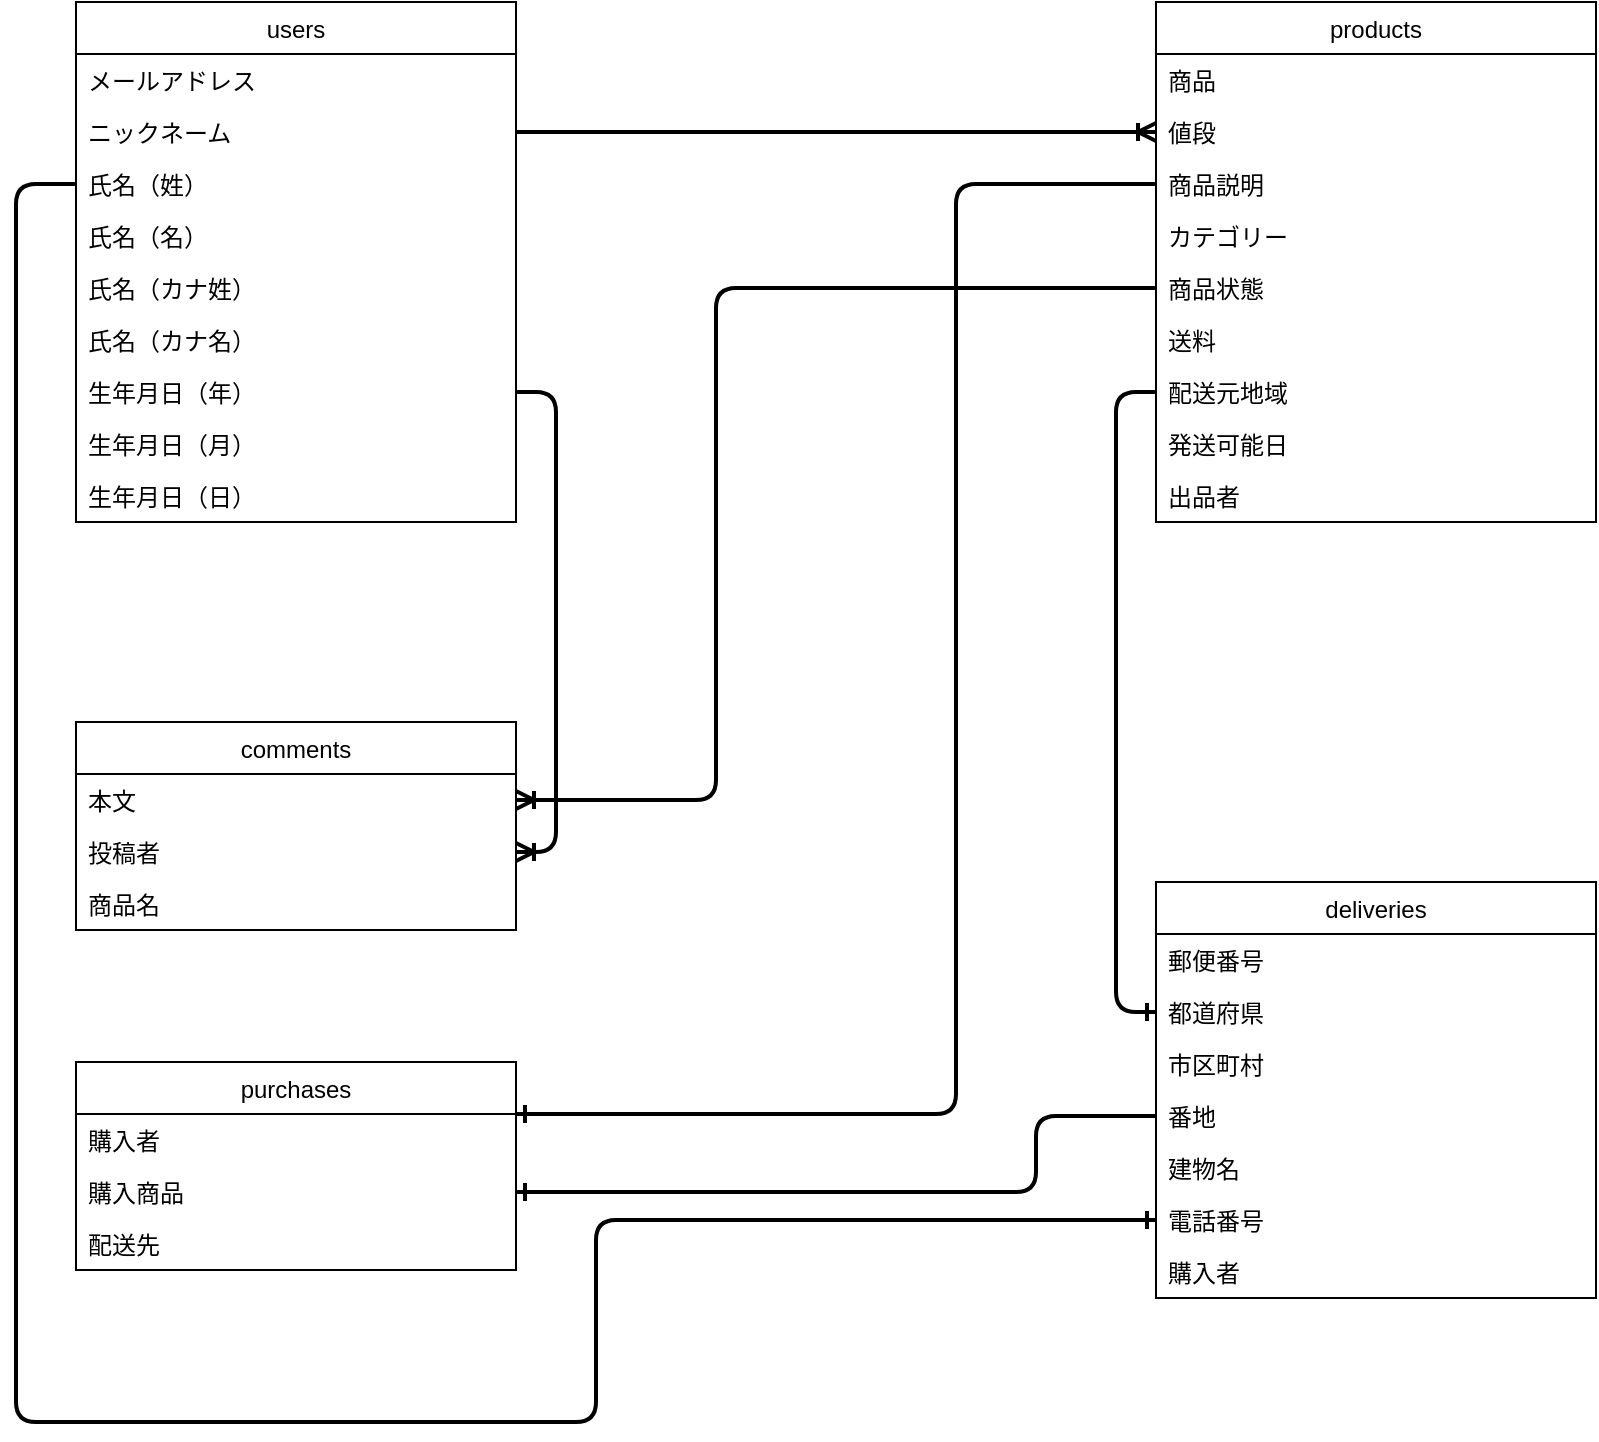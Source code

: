 <mxfile>
    <diagram id="1uCQX6g_U9AqjP53XYt1" name="ページ1">
        <mxGraphModel dx="1186" dy="860" grid="1" gridSize="10" guides="1" tooltips="1" connect="1" arrows="1" fold="1" page="1" pageScale="1" pageWidth="827" pageHeight="1169" math="0" shadow="0">
            <root>
                <mxCell id="0"/>
                <mxCell id="1" parent="0"/>
                <mxCell id="7" value="users" style="swimlane;fontStyle=0;childLayout=stackLayout;horizontal=1;startSize=26;fillColor=none;horizontalStack=0;resizeParent=1;resizeParentMax=0;resizeLast=0;collapsible=1;marginBottom=0;" vertex="1" parent="1">
                    <mxGeometry x="40" y="80" width="220" height="260" as="geometry"/>
                </mxCell>
                <mxCell id="8" value="メールアドレス" style="text;strokeColor=none;fillColor=none;align=left;verticalAlign=top;spacingLeft=4;spacingRight=4;overflow=hidden;rotatable=0;points=[[0,0.5],[1,0.5]];portConstraint=eastwest;" vertex="1" parent="7">
                    <mxGeometry y="26" width="220" height="26" as="geometry"/>
                </mxCell>
                <mxCell id="9" value="ニックネーム&#10;" style="text;strokeColor=none;fillColor=none;align=left;verticalAlign=top;spacingLeft=4;spacingRight=4;overflow=hidden;rotatable=0;points=[[0,0.5],[1,0.5]];portConstraint=eastwest;" vertex="1" parent="7">
                    <mxGeometry y="52" width="220" height="26" as="geometry"/>
                </mxCell>
                <mxCell id="10" value="氏名（姓）" style="text;strokeColor=none;fillColor=none;align=left;verticalAlign=top;spacingLeft=4;spacingRight=4;overflow=hidden;rotatable=0;points=[[0,0.5],[1,0.5]];portConstraint=eastwest;" vertex="1" parent="7">
                    <mxGeometry y="78" width="220" height="26" as="geometry"/>
                </mxCell>
                <mxCell id="11" value="氏名（名）" style="text;strokeColor=none;fillColor=none;align=left;verticalAlign=top;spacingLeft=4;spacingRight=4;overflow=hidden;rotatable=0;points=[[0,0.5],[1,0.5]];portConstraint=eastwest;" vertex="1" parent="7">
                    <mxGeometry y="104" width="220" height="26" as="geometry"/>
                </mxCell>
                <mxCell id="12" value="氏名（カナ姓）" style="text;strokeColor=none;fillColor=none;align=left;verticalAlign=top;spacingLeft=4;spacingRight=4;overflow=hidden;rotatable=0;points=[[0,0.5],[1,0.5]];portConstraint=eastwest;" vertex="1" parent="7">
                    <mxGeometry y="130" width="220" height="26" as="geometry"/>
                </mxCell>
                <mxCell id="13" value="氏名（カナ名）" style="text;strokeColor=none;fillColor=none;align=left;verticalAlign=top;spacingLeft=4;spacingRight=4;overflow=hidden;rotatable=0;points=[[0,0.5],[1,0.5]];portConstraint=eastwest;" vertex="1" parent="7">
                    <mxGeometry y="156" width="220" height="26" as="geometry"/>
                </mxCell>
                <mxCell id="14" value="生年月日（年）" style="text;strokeColor=none;fillColor=none;align=left;verticalAlign=top;spacingLeft=4;spacingRight=4;overflow=hidden;rotatable=0;points=[[0,0.5],[1,0.5]];portConstraint=eastwest;" vertex="1" parent="7">
                    <mxGeometry y="182" width="220" height="26" as="geometry"/>
                </mxCell>
                <mxCell id="15" value="生年月日（月）" style="text;strokeColor=none;fillColor=none;align=left;verticalAlign=top;spacingLeft=4;spacingRight=4;overflow=hidden;rotatable=0;points=[[0,0.5],[1,0.5]];portConstraint=eastwest;" vertex="1" parent="7">
                    <mxGeometry y="208" width="220" height="26" as="geometry"/>
                </mxCell>
                <mxCell id="16" value="生年月日（日）" style="text;strokeColor=none;fillColor=none;align=left;verticalAlign=top;spacingLeft=4;spacingRight=4;overflow=hidden;rotatable=0;points=[[0,0.5],[1,0.5]];portConstraint=eastwest;" vertex="1" parent="7">
                    <mxGeometry y="234" width="220" height="26" as="geometry"/>
                </mxCell>
                <mxCell id="17" value="products" style="swimlane;fontStyle=0;childLayout=stackLayout;horizontal=1;startSize=26;fillColor=none;horizontalStack=0;resizeParent=1;resizeParentMax=0;resizeLast=0;collapsible=1;marginBottom=0;" vertex="1" parent="1">
                    <mxGeometry x="580" y="80" width="220" height="260" as="geometry"/>
                </mxCell>
                <mxCell id="19" value="商品" style="text;strokeColor=none;fillColor=none;align=left;verticalAlign=top;spacingLeft=4;spacingRight=4;overflow=hidden;rotatable=0;points=[[0,0.5],[1,0.5]];portConstraint=eastwest;" vertex="1" parent="17">
                    <mxGeometry y="26" width="220" height="26" as="geometry"/>
                </mxCell>
                <mxCell id="18" value="値段" style="text;strokeColor=none;fillColor=none;align=left;verticalAlign=top;spacingLeft=4;spacingRight=4;overflow=hidden;rotatable=0;points=[[0,0.5],[1,0.5]];portConstraint=eastwest;" vertex="1" parent="17">
                    <mxGeometry y="52" width="220" height="26" as="geometry"/>
                </mxCell>
                <mxCell id="20" value="商品説明" style="text;strokeColor=none;fillColor=none;align=left;verticalAlign=top;spacingLeft=4;spacingRight=4;overflow=hidden;rotatable=0;points=[[0,0.5],[1,0.5]];portConstraint=eastwest;" vertex="1" parent="17">
                    <mxGeometry y="78" width="220" height="26" as="geometry"/>
                </mxCell>
                <mxCell id="21" value="カテゴリー" style="text;strokeColor=none;fillColor=none;align=left;verticalAlign=top;spacingLeft=4;spacingRight=4;overflow=hidden;rotatable=0;points=[[0,0.5],[1,0.5]];portConstraint=eastwest;" vertex="1" parent="17">
                    <mxGeometry y="104" width="220" height="26" as="geometry"/>
                </mxCell>
                <mxCell id="22" value="商品状態" style="text;strokeColor=none;fillColor=none;align=left;verticalAlign=top;spacingLeft=4;spacingRight=4;overflow=hidden;rotatable=0;points=[[0,0.5],[1,0.5]];portConstraint=eastwest;" vertex="1" parent="17">
                    <mxGeometry y="130" width="220" height="26" as="geometry"/>
                </mxCell>
                <mxCell id="23" value="送料" style="text;strokeColor=none;fillColor=none;align=left;verticalAlign=top;spacingLeft=4;spacingRight=4;overflow=hidden;rotatable=0;points=[[0,0.5],[1,0.5]];portConstraint=eastwest;" vertex="1" parent="17">
                    <mxGeometry y="156" width="220" height="26" as="geometry"/>
                </mxCell>
                <mxCell id="24" value="配送元地域" style="text;strokeColor=none;fillColor=none;align=left;verticalAlign=top;spacingLeft=4;spacingRight=4;overflow=hidden;rotatable=0;points=[[0,0.5],[1,0.5]];portConstraint=eastwest;" vertex="1" parent="17">
                    <mxGeometry y="182" width="220" height="26" as="geometry"/>
                </mxCell>
                <mxCell id="25" value="発送可能日" style="text;strokeColor=none;fillColor=none;align=left;verticalAlign=top;spacingLeft=4;spacingRight=4;overflow=hidden;rotatable=0;points=[[0,0.5],[1,0.5]];portConstraint=eastwest;" vertex="1" parent="17">
                    <mxGeometry y="208" width="220" height="26" as="geometry"/>
                </mxCell>
                <mxCell id="36" value="出品者" style="text;strokeColor=none;fillColor=none;align=left;verticalAlign=top;spacingLeft=4;spacingRight=4;overflow=hidden;rotatable=0;points=[[0,0.5],[1,0.5]];portConstraint=eastwest;" vertex="1" parent="17">
                    <mxGeometry y="234" width="220" height="26" as="geometry"/>
                </mxCell>
                <mxCell id="27" value="deliveries" style="swimlane;fontStyle=0;childLayout=stackLayout;horizontal=1;startSize=26;fillColor=none;horizontalStack=0;resizeParent=1;resizeParentMax=0;resizeLast=0;collapsible=1;marginBottom=0;" vertex="1" parent="1">
                    <mxGeometry x="580" y="520" width="220" height="208" as="geometry"/>
                </mxCell>
                <mxCell id="28" value="郵便番号" style="text;strokeColor=none;fillColor=none;align=left;verticalAlign=top;spacingLeft=4;spacingRight=4;overflow=hidden;rotatable=0;points=[[0,0.5],[1,0.5]];portConstraint=eastwest;" vertex="1" parent="27">
                    <mxGeometry y="26" width="220" height="26" as="geometry"/>
                </mxCell>
                <mxCell id="29" value="都道府県" style="text;strokeColor=none;fillColor=none;align=left;verticalAlign=top;spacingLeft=4;spacingRight=4;overflow=hidden;rotatable=0;points=[[0,0.5],[1,0.5]];portConstraint=eastwest;" vertex="1" parent="27">
                    <mxGeometry y="52" width="220" height="26" as="geometry"/>
                </mxCell>
                <mxCell id="30" value="市区町村" style="text;strokeColor=none;fillColor=none;align=left;verticalAlign=top;spacingLeft=4;spacingRight=4;overflow=hidden;rotatable=0;points=[[0,0.5],[1,0.5]];portConstraint=eastwest;" vertex="1" parent="27">
                    <mxGeometry y="78" width="220" height="26" as="geometry"/>
                </mxCell>
                <mxCell id="31" value="番地" style="text;strokeColor=none;fillColor=none;align=left;verticalAlign=top;spacingLeft=4;spacingRight=4;overflow=hidden;rotatable=0;points=[[0,0.5],[1,0.5]];portConstraint=eastwest;" vertex="1" parent="27">
                    <mxGeometry y="104" width="220" height="26" as="geometry"/>
                </mxCell>
                <mxCell id="32" value="建物名" style="text;strokeColor=none;fillColor=none;align=left;verticalAlign=top;spacingLeft=4;spacingRight=4;overflow=hidden;rotatable=0;points=[[0,0.5],[1,0.5]];portConstraint=eastwest;" vertex="1" parent="27">
                    <mxGeometry y="130" width="220" height="26" as="geometry"/>
                </mxCell>
                <mxCell id="33" value="電話番号" style="text;strokeColor=none;fillColor=none;align=left;verticalAlign=top;spacingLeft=4;spacingRight=4;overflow=hidden;rotatable=0;points=[[0,0.5],[1,0.5]];portConstraint=eastwest;" vertex="1" parent="27">
                    <mxGeometry y="156" width="220" height="26" as="geometry"/>
                </mxCell>
                <mxCell id="37" value="購入者" style="text;strokeColor=none;fillColor=none;align=left;verticalAlign=top;spacingLeft=4;spacingRight=4;overflow=hidden;rotatable=0;points=[[0,0.5],[1,0.5]];portConstraint=eastwest;" vertex="1" parent="27">
                    <mxGeometry y="182" width="220" height="26" as="geometry"/>
                </mxCell>
                <mxCell id="38" value="purchases" style="swimlane;fontStyle=0;childLayout=stackLayout;horizontal=1;startSize=26;fillColor=none;horizontalStack=0;resizeParent=1;resizeParentMax=0;resizeLast=0;collapsible=1;marginBottom=0;" vertex="1" parent="1">
                    <mxGeometry x="40" y="610" width="220" height="104" as="geometry"/>
                </mxCell>
                <mxCell id="39" value="購入者" style="text;strokeColor=none;fillColor=none;align=left;verticalAlign=top;spacingLeft=4;spacingRight=4;overflow=hidden;rotatable=0;points=[[0,0.5],[1,0.5]];portConstraint=eastwest;" vertex="1" parent="38">
                    <mxGeometry y="26" width="220" height="26" as="geometry"/>
                </mxCell>
                <mxCell id="40" value="購入商品" style="text;strokeColor=none;fillColor=none;align=left;verticalAlign=top;spacingLeft=4;spacingRight=4;overflow=hidden;rotatable=0;points=[[0,0.5],[1,0.5]];portConstraint=eastwest;" vertex="1" parent="38">
                    <mxGeometry y="52" width="220" height="26" as="geometry"/>
                </mxCell>
                <mxCell id="41" value="配送先" style="text;strokeColor=none;fillColor=none;align=left;verticalAlign=top;spacingLeft=4;spacingRight=4;overflow=hidden;rotatable=0;points=[[0,0.5],[1,0.5]];portConstraint=eastwest;" vertex="1" parent="38">
                    <mxGeometry y="78" width="220" height="26" as="geometry"/>
                </mxCell>
                <mxCell id="46" value="comments" style="swimlane;fontStyle=0;childLayout=stackLayout;horizontal=1;startSize=26;fillColor=none;horizontalStack=0;resizeParent=1;resizeParentMax=0;resizeLast=0;collapsible=1;marginBottom=0;" vertex="1" parent="1">
                    <mxGeometry x="40" y="440" width="220" height="104" as="geometry"/>
                </mxCell>
                <mxCell id="47" value="本文" style="text;strokeColor=none;fillColor=none;align=left;verticalAlign=top;spacingLeft=4;spacingRight=4;overflow=hidden;rotatable=0;points=[[0,0.5],[1,0.5]];portConstraint=eastwest;" vertex="1" parent="46">
                    <mxGeometry y="26" width="220" height="26" as="geometry"/>
                </mxCell>
                <mxCell id="48" value="投稿者" style="text;strokeColor=none;fillColor=none;align=left;verticalAlign=top;spacingLeft=4;spacingRight=4;overflow=hidden;rotatable=0;points=[[0,0.5],[1,0.5]];portConstraint=eastwest;" vertex="1" parent="46">
                    <mxGeometry y="52" width="220" height="26" as="geometry"/>
                </mxCell>
                <mxCell id="49" value="商品名" style="text;strokeColor=none;fillColor=none;align=left;verticalAlign=top;spacingLeft=4;spacingRight=4;overflow=hidden;rotatable=0;points=[[0,0.5],[1,0.5]];portConstraint=eastwest;" vertex="1" parent="46">
                    <mxGeometry y="78" width="220" height="26" as="geometry"/>
                </mxCell>
                <mxCell id="55" style="edgeStyle=none;html=1;exitX=1;exitY=0.5;exitDx=0;exitDy=0;entryX=0;entryY=0.5;entryDx=0;entryDy=0;endArrow=ERoneToMany;endFill=0;strokeWidth=2;" edge="1" parent="1" source="9" target="18">
                    <mxGeometry relative="1" as="geometry"/>
                </mxCell>
                <mxCell id="59" style="edgeStyle=none;html=1;exitX=1;exitY=0.5;exitDx=0;exitDy=0;entryX=1;entryY=0.5;entryDx=0;entryDy=0;endArrow=ERoneToMany;endFill=0;strokeWidth=2;" edge="1" parent="1" source="14" target="48">
                    <mxGeometry relative="1" as="geometry">
                        <Array as="points">
                            <mxPoint x="280" y="275"/>
                            <mxPoint x="280" y="400"/>
                            <mxPoint x="280" y="505"/>
                        </Array>
                    </mxGeometry>
                </mxCell>
                <mxCell id="61" style="html=1;exitX=0;exitY=0.5;exitDx=0;exitDy=0;entryX=0;entryY=0.5;entryDx=0;entryDy=0;endArrow=ERone;endFill=0;strokeWidth=2;" edge="1" parent="1" source="24" target="29">
                    <mxGeometry relative="1" as="geometry">
                        <Array as="points">
                            <mxPoint x="560" y="275"/>
                            <mxPoint x="560" y="420"/>
                            <mxPoint x="560" y="585"/>
                        </Array>
                    </mxGeometry>
                </mxCell>
                <mxCell id="62" style="edgeStyle=none;html=1;exitX=0;exitY=0.5;exitDx=0;exitDy=0;entryX=1;entryY=0.25;entryDx=0;entryDy=0;endArrow=ERone;endFill=0;strokeWidth=2;" edge="1" parent="1" source="20" target="38">
                    <mxGeometry relative="1" as="geometry">
                        <Array as="points">
                            <mxPoint x="540" y="171"/>
                            <mxPoint x="480" y="171"/>
                            <mxPoint x="480" y="290"/>
                            <mxPoint x="480" y="430"/>
                            <mxPoint x="480" y="636"/>
                        </Array>
                    </mxGeometry>
                </mxCell>
                <mxCell id="63" style="edgeStyle=none;html=1;exitX=0;exitY=0.5;exitDx=0;exitDy=0;entryX=0;entryY=0.5;entryDx=0;entryDy=0;endArrow=ERone;endFill=0;strokeWidth=2;" edge="1" parent="1" source="10" target="33">
                    <mxGeometry relative="1" as="geometry">
                        <Array as="points">
                            <mxPoint x="10" y="171"/>
                            <mxPoint x="10" y="200"/>
                            <mxPoint x="10" y="260"/>
                            <mxPoint x="10" y="370"/>
                            <mxPoint x="10" y="580"/>
                            <mxPoint x="10" y="790"/>
                            <mxPoint x="300" y="790"/>
                            <mxPoint x="300" y="689"/>
                            <mxPoint x="400" y="689"/>
                        </Array>
                    </mxGeometry>
                </mxCell>
                <mxCell id="64" style="edgeStyle=none;html=1;exitX=0;exitY=0.5;exitDx=0;exitDy=0;entryX=1;entryY=0.5;entryDx=0;entryDy=0;endArrow=ERone;endFill=0;strokeWidth=2;" edge="1" parent="1" source="31" target="40">
                    <mxGeometry relative="1" as="geometry">
                        <Array as="points">
                            <mxPoint x="520" y="637"/>
                            <mxPoint x="520" y="675"/>
                            <mxPoint x="420" y="675"/>
                        </Array>
                    </mxGeometry>
                </mxCell>
                <mxCell id="65" style="edgeStyle=none;html=1;exitX=0;exitY=0.5;exitDx=0;exitDy=0;entryX=1;entryY=0.5;entryDx=0;entryDy=0;endArrow=ERoneToMany;endFill=0;strokeWidth=2;" edge="1" parent="1" source="22" target="47">
                    <mxGeometry relative="1" as="geometry">
                        <Array as="points">
                            <mxPoint x="360" y="223"/>
                            <mxPoint x="360" y="400"/>
                            <mxPoint x="360" y="479"/>
                        </Array>
                    </mxGeometry>
                </mxCell>
            </root>
        </mxGraphModel>
    </diagram>
</mxfile>
